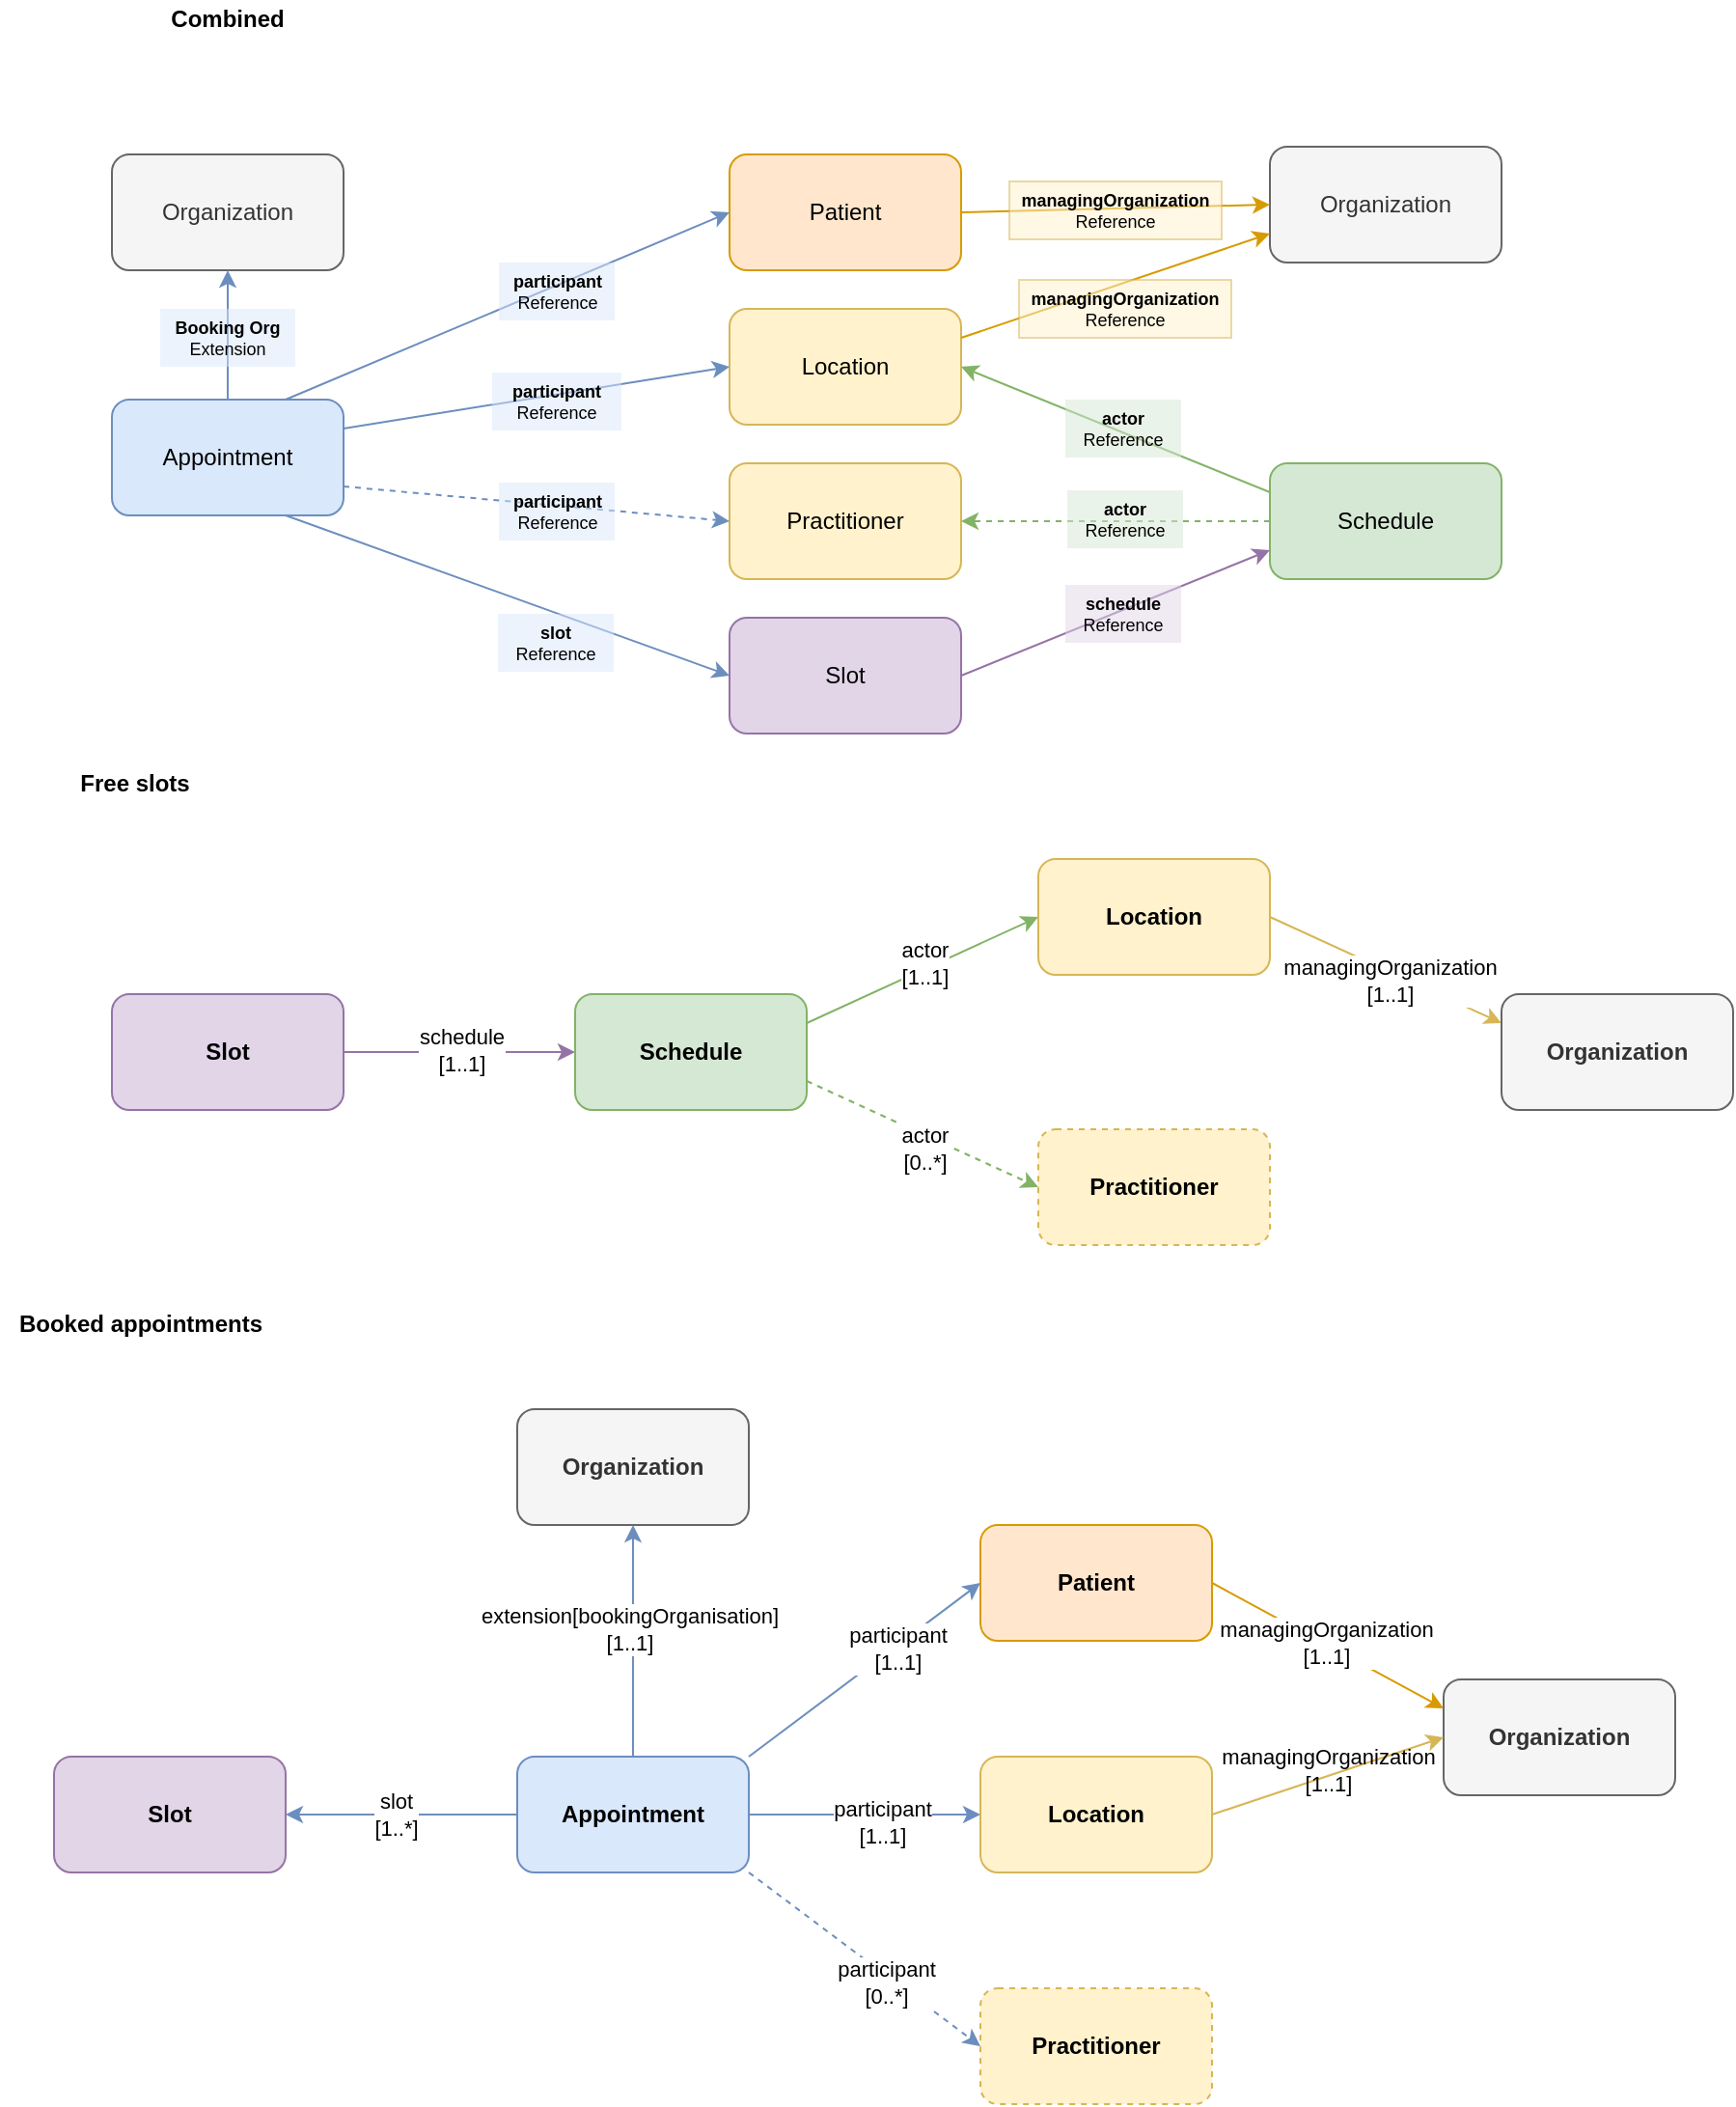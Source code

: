 <mxfile version="13.3.5" type="device"><diagram id="868df7aa-42a7-5cd3-2448-a75248da7573" name="Page-1"><mxGraphModel dx="1918" dy="983" grid="1" gridSize="10" guides="1" tooltips="1" connect="1" arrows="1" fold="1" page="1" pageScale="1" pageWidth="826" pageHeight="1169" background="#ffffff" math="0" shadow="0"><root><mxCell id="0"/><mxCell id="1" parent="0"/><mxCell id="2" value="Appointment" style="rounded=1;whiteSpace=wrap;html=1;fillColor=#dae8fc;strokeColor=#6c8ebf;" parent="1" vertex="1"><mxGeometry x="50" y="237" width="120" height="60" as="geometry"/></mxCell><mxCell id="3" value="Slot" style="rounded=1;whiteSpace=wrap;html=1;fillColor=#e1d5e7;strokeColor=#9673a6;" parent="1" vertex="1"><mxGeometry x="370" y="350" width="120" height="60" as="geometry"/></mxCell><mxCell id="4" value="Schedule" style="rounded=1;whiteSpace=wrap;html=1;fillColor=#d5e8d4;strokeColor=#82b366;" parent="1" vertex="1"><mxGeometry x="650" y="270" width="120" height="60" as="geometry"/></mxCell><mxCell id="5" value="Location" style="rounded=1;whiteSpace=wrap;html=1;fillColor=#fff2cc;strokeColor=#d6b656;" parent="1" vertex="1"><mxGeometry x="370" y="190" width="120" height="60" as="geometry"/></mxCell><mxCell id="6" value="Patient" style="rounded=1;whiteSpace=wrap;html=1;fillColor=#ffe6cc;strokeColor=#d79b00;" parent="1" vertex="1"><mxGeometry x="370" y="110" width="120" height="60" as="geometry"/></mxCell><mxCell id="7" value="Practitioner" style="rounded=1;whiteSpace=wrap;html=1;fillColor=#fff2cc;strokeColor=#d6b656;" parent="1" vertex="1"><mxGeometry x="370" y="270" width="120" height="60" as="geometry"/></mxCell><mxCell id="8" value="Organization" style="rounded=1;whiteSpace=wrap;html=1;fillColor=#f5f5f5;strokeColor=#666666;fontColor=#333333;" parent="1" vertex="1"><mxGeometry x="50" y="110" width="120" height="60" as="geometry"/></mxCell><mxCell id="9" style="edgeStyle=none;rounded=0;html=1;exitX=0.5;exitY=0;entryX=0.5;entryY=1;jettySize=auto;orthogonalLoop=1;fillColor=#dae8fc;strokeColor=#6c8ebf;exitDx=0;exitDy=0;" parent="1" source="2" target="8" edge="1"><mxGeometry relative="1" as="geometry"/></mxCell><mxCell id="10" value="&lt;b style=&quot;font-size: 9px&quot;&gt;Booking Org &lt;/b&gt;&lt;span style=&quot;font-size: 9px&quot;&gt;Extension&lt;/span&gt;" style="text;html=1;strokeColor=none;fillColor=#dae8fc;align=center;verticalAlign=middle;whiteSpace=wrap;rounded=0;fontSize=9;opacity=50;" parent="1" vertex="1"><mxGeometry x="75" y="190" width="70" height="30" as="geometry"/></mxCell><mxCell id="tG21Qdpk6O5XuQ5l_6r4-41" value="Organization" style="rounded=1;whiteSpace=wrap;html=1;fillColor=#f5f5f5;strokeColor=#666666;fontColor=#333333;" parent="1" vertex="1"><mxGeometry x="650" y="106" width="120" height="60" as="geometry"/></mxCell><mxCell id="tG21Qdpk6O5XuQ5l_6r4-57" value="" style="endArrow=classic;html=1;strokeColor=#6c8ebf;exitX=1;exitY=0.25;exitDx=0;exitDy=0;entryX=0;entryY=0.5;entryDx=0;entryDy=0;fillColor=#dae8fc;" parent="1" source="2" target="5" edge="1"><mxGeometry width="50" height="50" relative="1" as="geometry"><mxPoint x="50" y="480" as="sourcePoint"/><mxPoint x="100" y="430" as="targetPoint"/></mxGeometry></mxCell><mxCell id="tG21Qdpk6O5XuQ5l_6r4-59" value="" style="endArrow=classic;html=1;strokeColor=#6c8ebf;exitX=0.75;exitY=1;exitDx=0;exitDy=0;entryX=0;entryY=0.5;entryDx=0;entryDy=0;fillColor=#dae8fc;" parent="1" source="2" target="3" edge="1"><mxGeometry width="50" height="50" relative="1" as="geometry"><mxPoint x="180" y="295" as="sourcePoint"/><mxPoint x="380" y="230" as="targetPoint"/></mxGeometry></mxCell><mxCell id="tG21Qdpk6O5XuQ5l_6r4-60" value="" style="endArrow=classic;html=1;strokeColor=#6c8ebf;exitX=0.75;exitY=0;exitDx=0;exitDy=0;entryX=0;entryY=0.5;entryDx=0;entryDy=0;fillColor=#dae8fc;" parent="1" source="2" target="6" edge="1"><mxGeometry width="50" height="50" relative="1" as="geometry"><mxPoint x="180" y="295" as="sourcePoint"/><mxPoint x="380" y="230" as="targetPoint"/></mxGeometry></mxCell><mxCell id="tG21Qdpk6O5XuQ5l_6r4-61" value="" style="endArrow=classic;html=1;strokeColor=#d79b00;exitX=1;exitY=0.5;exitDx=0;exitDy=0;entryX=0;entryY=0.5;entryDx=0;entryDy=0;fillColor=#ffe6cc;" parent="1" source="6" target="tG21Qdpk6O5XuQ5l_6r4-41" edge="1"><mxGeometry width="50" height="50" relative="1" as="geometry"><mxPoint x="150" y="280" as="sourcePoint"/><mxPoint x="380" y="150" as="targetPoint"/></mxGeometry></mxCell><mxCell id="tG21Qdpk6O5XuQ5l_6r4-44" value="&lt;b style=&quot;font-size: 9px&quot;&gt;managingOrganization&lt;br&gt;&lt;/b&gt;Reference" style="text;html=1;strokeColor=#d6b656;fillColor=#fff2cc;align=center;verticalAlign=middle;whiteSpace=wrap;rounded=0;fontSize=9;opacity=50;" parent="1" vertex="1"><mxGeometry x="515" y="124" width="110" height="30" as="geometry"/></mxCell><mxCell id="14" value="&lt;b style=&quot;font-size: 9px;&quot;&gt;slot&lt;/b&gt; Reference" style="text;html=1;strokeColor=none;fillColor=#dae8fc;align=center;verticalAlign=middle;whiteSpace=wrap;rounded=0;fontSize=9;opacity=50;" parent="1" vertex="1"><mxGeometry x="250" y="348" width="60" height="30" as="geometry"/></mxCell><mxCell id="16" value="&lt;b style=&quot;font-size: 9px;&quot;&gt;participant&lt;/b&gt; Reference" style="text;html=1;strokeColor=none;fillColor=#dae8fc;align=center;verticalAlign=middle;whiteSpace=wrap;rounded=0;fontSize=9;opacity=50;" parent="1" vertex="1"><mxGeometry x="247" y="223" width="67" height="30" as="geometry"/></mxCell><mxCell id="19" value="&lt;b style=&quot;font-size: 9px;&quot;&gt;participant&lt;/b&gt; Reference" style="text;html=1;strokeColor=none;fillColor=#dae8fc;align=center;verticalAlign=middle;whiteSpace=wrap;rounded=0;fontSize=9;gradientColor=none;opacity=50;" parent="1" vertex="1"><mxGeometry x="250.5" y="166" width="60" height="30" as="geometry"/></mxCell><mxCell id="tG21Qdpk6O5XuQ5l_6r4-62" value="" style="endArrow=classic;html=1;strokeColor=#d79b00;exitX=1;exitY=0.25;exitDx=0;exitDy=0;entryX=0;entryY=0.75;entryDx=0;entryDy=0;fillColor=#ffe6cc;" parent="1" source="5" target="tG21Qdpk6O5XuQ5l_6r4-41" edge="1"><mxGeometry width="50" height="50" relative="1" as="geometry"><mxPoint x="500" y="150" as="sourcePoint"/><mxPoint x="660" y="110" as="targetPoint"/></mxGeometry></mxCell><mxCell id="tG21Qdpk6O5XuQ5l_6r4-63" value="" style="endArrow=classic;html=1;strokeColor=#82b366;exitX=0;exitY=0.25;exitDx=0;exitDy=0;entryX=1;entryY=0.5;entryDx=0;entryDy=0;fillColor=#d5e8d4;" parent="1" source="4" target="5" edge="1"><mxGeometry width="50" height="50" relative="1" as="geometry"><mxPoint x="150" y="280" as="sourcePoint"/><mxPoint x="380" y="150" as="targetPoint"/></mxGeometry></mxCell><mxCell id="tG21Qdpk6O5XuQ5l_6r4-64" value="" style="endArrow=classic;html=1;strokeColor=#82b366;exitX=0;exitY=0.5;exitDx=0;exitDy=0;entryX=1;entryY=0.5;entryDx=0;entryDy=0;fillColor=#d5e8d4;dashed=1;" parent="1" source="4" target="7" edge="1"><mxGeometry width="50" height="50" relative="1" as="geometry"><mxPoint x="660" y="295" as="sourcePoint"/><mxPoint x="500" y="230" as="targetPoint"/></mxGeometry></mxCell><mxCell id="25" value="&lt;b style=&quot;font-size: 9px;&quot;&gt;actor&lt;/b&gt; Reference" style="text;html=1;strokeColor=none;fillColor=#d5e8d4;align=center;verticalAlign=middle;whiteSpace=wrap;rounded=0;fontSize=9;opacity=50;" parent="1" vertex="1"><mxGeometry x="544" y="237" width="60" height="30" as="geometry"/></mxCell><mxCell id="tG21Qdpk6O5XuQ5l_6r4-50" value="&lt;b style=&quot;font-size: 9px;&quot;&gt;actor&lt;/b&gt; Reference" style="text;html=1;strokeColor=none;fillColor=#d5e8d4;align=center;verticalAlign=middle;whiteSpace=wrap;rounded=0;fontSize=9;opacity=50;" parent="1" vertex="1"><mxGeometry x="545" y="284" width="60" height="30" as="geometry"/></mxCell><mxCell id="tG21Qdpk6O5XuQ5l_6r4-66" value="" style="endArrow=classic;html=1;strokeColor=#9673a6;exitX=1;exitY=0.5;exitDx=0;exitDy=0;entryX=0;entryY=0.75;entryDx=0;entryDy=0;fillColor=#e1d5e7;" parent="1" source="3" target="4" edge="1"><mxGeometry width="50" height="50" relative="1" as="geometry"><mxPoint x="660" y="295" as="sourcePoint"/><mxPoint x="500" y="230" as="targetPoint"/></mxGeometry></mxCell><mxCell id="31" value="&lt;div&gt;&lt;b&gt;schedule&lt;/b&gt;&lt;/div&gt;&lt;div&gt;Reference&lt;/div&gt;" style="text;html=1;strokeColor=none;fillColor=#e1d5e7;align=center;verticalAlign=middle;whiteSpace=wrap;rounded=0;fontSize=9;opacity=50;" parent="1" vertex="1"><mxGeometry x="544" y="333" width="60" height="30" as="geometry"/></mxCell><mxCell id="27" value="&lt;b style=&quot;font-size: 9px&quot;&gt;managingOrganization&lt;br&gt;&lt;/b&gt;Reference" style="text;html=1;strokeColor=#d6b656;fillColor=#fff2cc;align=center;verticalAlign=middle;whiteSpace=wrap;rounded=0;fontSize=9;opacity=50;" parent="1" vertex="1"><mxGeometry x="520" y="175" width="110" height="30" as="geometry"/></mxCell><mxCell id="tG21Qdpk6O5XuQ5l_6r4-67" value="" style="endArrow=classic;html=1;strokeColor=#6c8ebf;exitX=1;exitY=0.75;exitDx=0;exitDy=0;entryX=0;entryY=0.5;entryDx=0;entryDy=0;fillColor=#dae8fc;dashed=1;" parent="1" source="2" target="7" edge="1"><mxGeometry width="50" height="50" relative="1" as="geometry"><mxPoint x="180" y="275" as="sourcePoint"/><mxPoint x="380" y="230" as="targetPoint"/></mxGeometry></mxCell><mxCell id="22" value="&lt;b style=&quot;font-size: 9px;&quot;&gt;participant&lt;/b&gt; Reference" style="text;html=1;strokeColor=none;fillColor=#dae8fc;align=center;verticalAlign=middle;whiteSpace=wrap;rounded=0;fontSize=9;opacity=50;" parent="1" vertex="1"><mxGeometry x="250.5" y="280" width="60" height="30" as="geometry"/></mxCell><mxCell id="o1uewIlnkCjnuLkQLDGM-127" value="Appointment" style="rounded=1;whiteSpace=wrap;html=1;fillColor=#dae8fc;strokeColor=#6c8ebf;fontStyle=1" parent="1" vertex="1"><mxGeometry x="260" y="940" width="120" height="60" as="geometry"/></mxCell><mxCell id="o1uewIlnkCjnuLkQLDGM-128" value="Slot" style="rounded=1;whiteSpace=wrap;html=1;fillColor=#e1d5e7;strokeColor=#9673a6;fontStyle=1" parent="1" vertex="1"><mxGeometry x="20" y="940" width="120" height="60" as="geometry"/></mxCell><mxCell id="o1uewIlnkCjnuLkQLDGM-130" value="Location" style="rounded=1;whiteSpace=wrap;html=1;fillColor=#fff2cc;strokeColor=#d6b656;fontStyle=1" parent="1" vertex="1"><mxGeometry x="500" y="940" width="120" height="60" as="geometry"/></mxCell><mxCell id="o1uewIlnkCjnuLkQLDGM-131" value="Patient" style="rounded=1;whiteSpace=wrap;html=1;fillColor=#ffe6cc;strokeColor=#d79b00;fontStyle=1" parent="1" vertex="1"><mxGeometry x="500" y="820" width="120" height="60" as="geometry"/></mxCell><mxCell id="o1uewIlnkCjnuLkQLDGM-132" value="Practitioner" style="rounded=1;whiteSpace=wrap;html=1;fillColor=#fff2cc;strokeColor=#d6b656;fontStyle=1;dashed=1;" parent="1" vertex="1"><mxGeometry x="500" y="1060" width="120" height="60" as="geometry"/></mxCell><mxCell id="o1uewIlnkCjnuLkQLDGM-133" value="Organization" style="rounded=1;whiteSpace=wrap;html=1;fillColor=#f5f5f5;strokeColor=#666666;fontColor=#333333;fontStyle=1" parent="1" vertex="1"><mxGeometry x="260" y="760" width="120" height="60" as="geometry"/></mxCell><mxCell id="o1uewIlnkCjnuLkQLDGM-134" style="edgeStyle=none;rounded=0;html=1;exitX=0.5;exitY=0;entryX=0.5;entryY=1;jettySize=auto;orthogonalLoop=1;fillColor=#dae8fc;strokeColor=#6c8ebf;exitDx=0;exitDy=0;" parent="1" source="o1uewIlnkCjnuLkQLDGM-127" target="o1uewIlnkCjnuLkQLDGM-133" edge="1"><mxGeometry relative="1" as="geometry"/></mxCell><mxCell id="o1uewIlnkCjnuLkQLDGM-135" value="extension[bookingOrganisation]&lt;br&gt;[1..1]" style="edgeLabel;html=1;align=center;verticalAlign=middle;resizable=0;points=[];" parent="o1uewIlnkCjnuLkQLDGM-134" vertex="1" connectable="0"><mxGeometry x="0.099" y="2" relative="1" as="geometry"><mxPoint as="offset"/></mxGeometry></mxCell><mxCell id="o1uewIlnkCjnuLkQLDGM-137" value="" style="endArrow=classic;html=1;strokeColor=#6c8ebf;entryX=0;entryY=0.5;entryDx=0;entryDy=0;fillColor=#dae8fc;exitX=1;exitY=0.5;exitDx=0;exitDy=0;" parent="1" source="o1uewIlnkCjnuLkQLDGM-127" target="o1uewIlnkCjnuLkQLDGM-130" edge="1"><mxGeometry width="50" height="50" relative="1" as="geometry"><mxPoint x="380" y="950" as="sourcePoint"/><mxPoint x="260" y="1124" as="targetPoint"/></mxGeometry></mxCell><mxCell id="o1uewIlnkCjnuLkQLDGM-138" value="participant&lt;br&gt;[1..1]" style="edgeLabel;html=1;align=center;verticalAlign=middle;resizable=0;points=[];" parent="o1uewIlnkCjnuLkQLDGM-137" vertex="1" connectable="0"><mxGeometry x="0.056" y="-2" relative="1" as="geometry"><mxPoint x="4.84" y="1.99" as="offset"/></mxGeometry></mxCell><mxCell id="o1uewIlnkCjnuLkQLDGM-139" value="" style="endArrow=classic;html=1;strokeColor=#6c8ebf;exitX=0;exitY=0.5;exitDx=0;exitDy=0;entryX=1;entryY=0.5;entryDx=0;entryDy=0;fillColor=#dae8fc;" parent="1" source="o1uewIlnkCjnuLkQLDGM-127" target="o1uewIlnkCjnuLkQLDGM-128" edge="1"><mxGeometry width="50" height="50" relative="1" as="geometry"><mxPoint x="340" y="989" as="sourcePoint"/><mxPoint x="540" y="924" as="targetPoint"/></mxGeometry></mxCell><mxCell id="o1uewIlnkCjnuLkQLDGM-140" value="slot&lt;br&gt;[1..*]" style="edgeLabel;html=1;align=center;verticalAlign=middle;resizable=0;points=[];" parent="o1uewIlnkCjnuLkQLDGM-139" vertex="1" connectable="0"><mxGeometry x="0.117" y="-3" relative="1" as="geometry"><mxPoint x="3.76" y="2.37" as="offset"/></mxGeometry></mxCell><mxCell id="o1uewIlnkCjnuLkQLDGM-141" value="" style="endArrow=classic;html=1;strokeColor=#6c8ebf;exitX=1;exitY=0;exitDx=0;exitDy=0;entryX=0;entryY=0.5;entryDx=0;entryDy=0;fillColor=#dae8fc;" parent="1" source="o1uewIlnkCjnuLkQLDGM-127" target="o1uewIlnkCjnuLkQLDGM-131" edge="1"><mxGeometry width="50" height="50" relative="1" as="geometry"><mxPoint x="340" y="989" as="sourcePoint"/><mxPoint x="540" y="924" as="targetPoint"/></mxGeometry></mxCell><mxCell id="o1uewIlnkCjnuLkQLDGM-142" value="participant&lt;br&gt;[1..1]" style="edgeLabel;html=1;align=center;verticalAlign=middle;resizable=0;points=[];" parent="o1uewIlnkCjnuLkQLDGM-141" vertex="1" connectable="0"><mxGeometry x="0.156" y="-3" relative="1" as="geometry"><mxPoint x="6.03" y="-6.45" as="offset"/></mxGeometry></mxCell><mxCell id="o1uewIlnkCjnuLkQLDGM-151" value="" style="endArrow=classic;html=1;strokeColor=#6c8ebf;exitX=1;exitY=1;exitDx=0;exitDy=0;entryX=0;entryY=0.5;entryDx=0;entryDy=0;fillColor=#dae8fc;dashed=1;" parent="1" source="o1uewIlnkCjnuLkQLDGM-127" target="o1uewIlnkCjnuLkQLDGM-132" edge="1"><mxGeometry width="50" height="50" relative="1" as="geometry"><mxPoint x="340" y="969" as="sourcePoint"/><mxPoint x="540" y="924" as="targetPoint"/></mxGeometry></mxCell><mxCell id="o1uewIlnkCjnuLkQLDGM-152" value="participant&lt;br&gt;[0..*]" style="edgeLabel;html=1;align=center;verticalAlign=middle;resizable=0;points=[];" parent="o1uewIlnkCjnuLkQLDGM-151" vertex="1" connectable="0"><mxGeometry x="-0.034" y="-1" relative="1" as="geometry"><mxPoint x="13.68" y="12.76" as="offset"/></mxGeometry></mxCell><mxCell id="A2LVSwl6BnrJJZVRKWnd-31" value="Organization" style="rounded=1;whiteSpace=wrap;html=1;fillColor=#f5f5f5;strokeColor=#666666;fontColor=#333333;fontStyle=1" parent="1" vertex="1"><mxGeometry x="740" y="900" width="120" height="60" as="geometry"/></mxCell><mxCell id="A2LVSwl6BnrJJZVRKWnd-36" value="" style="endArrow=classic;html=1;exitX=1;exitY=0.5;exitDx=0;exitDy=0;entryX=0;entryY=0.5;entryDx=0;entryDy=0;fillColor=#fff2cc;strokeColor=#d6b656;" parent="1" source="o1uewIlnkCjnuLkQLDGM-130" target="A2LVSwl6BnrJJZVRKWnd-31" edge="1"><mxGeometry width="50" height="50" relative="1" as="geometry"><mxPoint x="675" y="936" as="sourcePoint"/><mxPoint x="875" y="760" as="targetPoint"/></mxGeometry></mxCell><mxCell id="A2LVSwl6BnrJJZVRKWnd-41" value="managingOrganization&lt;br&gt;[1..1]" style="edgeLabel;html=1;align=center;verticalAlign=middle;resizable=0;points=[];labelBackgroundColor=none;" parent="A2LVSwl6BnrJJZVRKWnd-36" vertex="1" connectable="0"><mxGeometry x="-0.35" y="2" relative="1" as="geometry"><mxPoint x="21" y="-8" as="offset"/></mxGeometry></mxCell><mxCell id="A2LVSwl6BnrJJZVRKWnd-37" value="" style="endArrow=classic;html=1;exitX=1;exitY=0.5;exitDx=0;exitDy=0;entryX=0;entryY=0.25;entryDx=0;entryDy=0;fillColor=#ffe6cc;strokeColor=#d79b00;" parent="1" source="o1uewIlnkCjnuLkQLDGM-131" target="A2LVSwl6BnrJJZVRKWnd-31" edge="1"><mxGeometry width="50" height="50" relative="1" as="geometry"><mxPoint x="670" y="854" as="sourcePoint"/><mxPoint x="870" y="774" as="targetPoint"/></mxGeometry></mxCell><mxCell id="A2LVSwl6BnrJJZVRKWnd-40" value="managingOrganization&lt;br&gt;[1..1]" style="edgeLabel;html=1;align=center;verticalAlign=middle;resizable=0;points=[];" parent="A2LVSwl6BnrJJZVRKWnd-37" vertex="1" connectable="0"><mxGeometry x="-0.365" y="4" relative="1" as="geometry"><mxPoint x="18.98" y="13.43" as="offset"/></mxGeometry></mxCell><mxCell id="UrlEH61YOzAQe8JMKBLd-33" value="" style="endArrow=classic;html=1;strokeColor=#82b366;exitX=1;exitY=0.25;exitDx=0;exitDy=0;entryX=0;entryY=0.5;entryDx=0;entryDy=0;fillColor=#d5e8d4;" parent="1" source="UrlEH61YOzAQe8JMKBLd-45" target="UrlEH61YOzAQe8JMKBLd-46" edge="1"><mxGeometry width="50" height="50" relative="1" as="geometry"><mxPoint x="530" y="560" as="sourcePoint"/><mxPoint x="410" y="455" as="targetPoint"/></mxGeometry></mxCell><mxCell id="UrlEH61YOzAQe8JMKBLd-34" value="actor&lt;br&gt;[1..1]" style="edgeLabel;html=1;align=center;verticalAlign=middle;resizable=0;points=[];" parent="UrlEH61YOzAQe8JMKBLd-33" vertex="1" connectable="0"><mxGeometry x="-0.079" y="1" relative="1" as="geometry"><mxPoint x="5.72" y="-5.18" as="offset"/></mxGeometry></mxCell><mxCell id="UrlEH61YOzAQe8JMKBLd-35" value="" style="endArrow=classic;html=1;strokeColor=#82b366;exitX=1;exitY=0.75;exitDx=0;exitDy=0;entryX=0;entryY=0.5;entryDx=0;entryDy=0;fillColor=#d5e8d4;dashed=1;" parent="1" source="UrlEH61YOzAQe8JMKBLd-45" target="UrlEH61YOzAQe8JMKBLd-47" edge="1"><mxGeometry width="50" height="50" relative="1" as="geometry"><mxPoint x="530" y="590" as="sourcePoint"/><mxPoint x="410" y="695" as="targetPoint"/></mxGeometry></mxCell><mxCell id="UrlEH61YOzAQe8JMKBLd-36" value="actor&lt;br&gt;[0..*]" style="edgeLabel;html=1;align=center;verticalAlign=middle;resizable=0;points=[];" parent="UrlEH61YOzAQe8JMKBLd-35" vertex="1" connectable="0"><mxGeometry x="-0.13" relative="1" as="geometry"><mxPoint x="8.07" y="10.56" as="offset"/></mxGeometry></mxCell><mxCell id="UrlEH61YOzAQe8JMKBLd-37" style="edgeStyle=none;rounded=0;jumpStyle=arc;jumpSize=13;orthogonalLoop=1;jettySize=auto;html=1;entryX=0;entryY=0.25;entryDx=0;entryDy=0;fillColor=#fff2cc;strokeColor=#d6b656;exitX=1;exitY=0.5;exitDx=0;exitDy=0;" parent="1" source="UrlEH61YOzAQe8JMKBLd-46" target="UrlEH61YOzAQe8JMKBLd-43" edge="1"><mxGeometry relative="1" as="geometry"><mxPoint x="790" y="446" as="sourcePoint"/><mxPoint x="680" y="545" as="targetPoint"/></mxGeometry></mxCell><mxCell id="UrlEH61YOzAQe8JMKBLd-38" value="managingOrganization&lt;br&gt;[1..1]" style="edgeLabel;html=1;align=center;verticalAlign=middle;resizable=0;points=[];" parent="UrlEH61YOzAQe8JMKBLd-37" vertex="1" connectable="0"><mxGeometry x="0.054" y="-4" relative="1" as="geometry"><mxPoint as="offset"/></mxGeometry></mxCell><mxCell id="UrlEH61YOzAQe8JMKBLd-39" value="" style="endArrow=classic;html=1;strokeColor=#9673a6;exitX=1;exitY=0.5;exitDx=0;exitDy=0;fillColor=#e1d5e7;entryX=0;entryY=0.5;entryDx=0;entryDy=0;" parent="1" source="UrlEH61YOzAQe8JMKBLd-44" target="UrlEH61YOzAQe8JMKBLd-45" edge="1"><mxGeometry width="50" height="50" relative="1" as="geometry"><mxPoint x="287" y="665" as="sourcePoint"/><mxPoint x="167" y="665" as="targetPoint"/></mxGeometry></mxCell><mxCell id="UrlEH61YOzAQe8JMKBLd-40" value="schedule&lt;br&gt;[1..1]" style="edgeLabel;html=1;align=center;verticalAlign=middle;resizable=0;points=[];" parent="UrlEH61YOzAQe8JMKBLd-39" vertex="1" connectable="0"><mxGeometry x="0.016" y="1" relative="1" as="geometry"><mxPoint as="offset"/></mxGeometry></mxCell><mxCell id="UrlEH61YOzAQe8JMKBLd-43" value="Organization" style="rounded=1;whiteSpace=wrap;html=1;fillColor=#f5f5f5;strokeColor=#666666;fontColor=#333333;fontStyle=1;fontSize=12;" parent="1" vertex="1"><mxGeometry x="770" y="545" width="120" height="60" as="geometry"/></mxCell><mxCell id="UrlEH61YOzAQe8JMKBLd-44" value="Slot" style="rounded=1;whiteSpace=wrap;html=1;fillColor=#e1d5e7;strokeColor=#9673a6;fontStyle=1;fontSize=12;" parent="1" vertex="1"><mxGeometry x="50" y="545" width="120" height="60" as="geometry"/></mxCell><mxCell id="UrlEH61YOzAQe8JMKBLd-45" value="Schedule" style="rounded=1;whiteSpace=wrap;html=1;fillColor=#d5e8d4;strokeColor=#82b366;fontStyle=1;fontSize=12;" parent="1" vertex="1"><mxGeometry x="290" y="545" width="120" height="60" as="geometry"/></mxCell><mxCell id="UrlEH61YOzAQe8JMKBLd-46" value="Location" style="rounded=1;whiteSpace=wrap;html=1;fillColor=#fff2cc;strokeColor=#d6b656;fontStyle=1;fontSize=12;" parent="1" vertex="1"><mxGeometry x="530" y="475" width="120" height="60" as="geometry"/></mxCell><mxCell id="UrlEH61YOzAQe8JMKBLd-47" value="Practitioner" style="rounded=1;whiteSpace=wrap;html=1;fillColor=#fff2cc;strokeColor=#d6b656;dashed=1;fontStyle=1;fontSize=12;" parent="1" vertex="1"><mxGeometry x="530" y="615" width="120" height="60" as="geometry"/></mxCell><mxCell id="k2pEcApX4o0P-5GE0YD7-31" value="Combined" style="text;html=1;strokeColor=none;fillColor=none;align=center;verticalAlign=middle;whiteSpace=wrap;rounded=0;fontStyle=1" vertex="1" parent="1"><mxGeometry x="40" y="30" width="140" height="20" as="geometry"/></mxCell><mxCell id="k2pEcApX4o0P-5GE0YD7-32" value="Free slots" style="text;html=1;strokeColor=none;fillColor=none;align=center;verticalAlign=middle;whiteSpace=wrap;rounded=0;fontStyle=1" vertex="1" parent="1"><mxGeometry x="-8" y="426" width="140" height="20" as="geometry"/></mxCell><mxCell id="k2pEcApX4o0P-5GE0YD7-33" value="Booked appointments" style="text;html=1;strokeColor=none;fillColor=none;align=center;verticalAlign=middle;whiteSpace=wrap;rounded=0;fontStyle=1" vertex="1" parent="1"><mxGeometry x="-5" y="706" width="140" height="20" as="geometry"/></mxCell></root></mxGraphModel></diagram></mxfile>